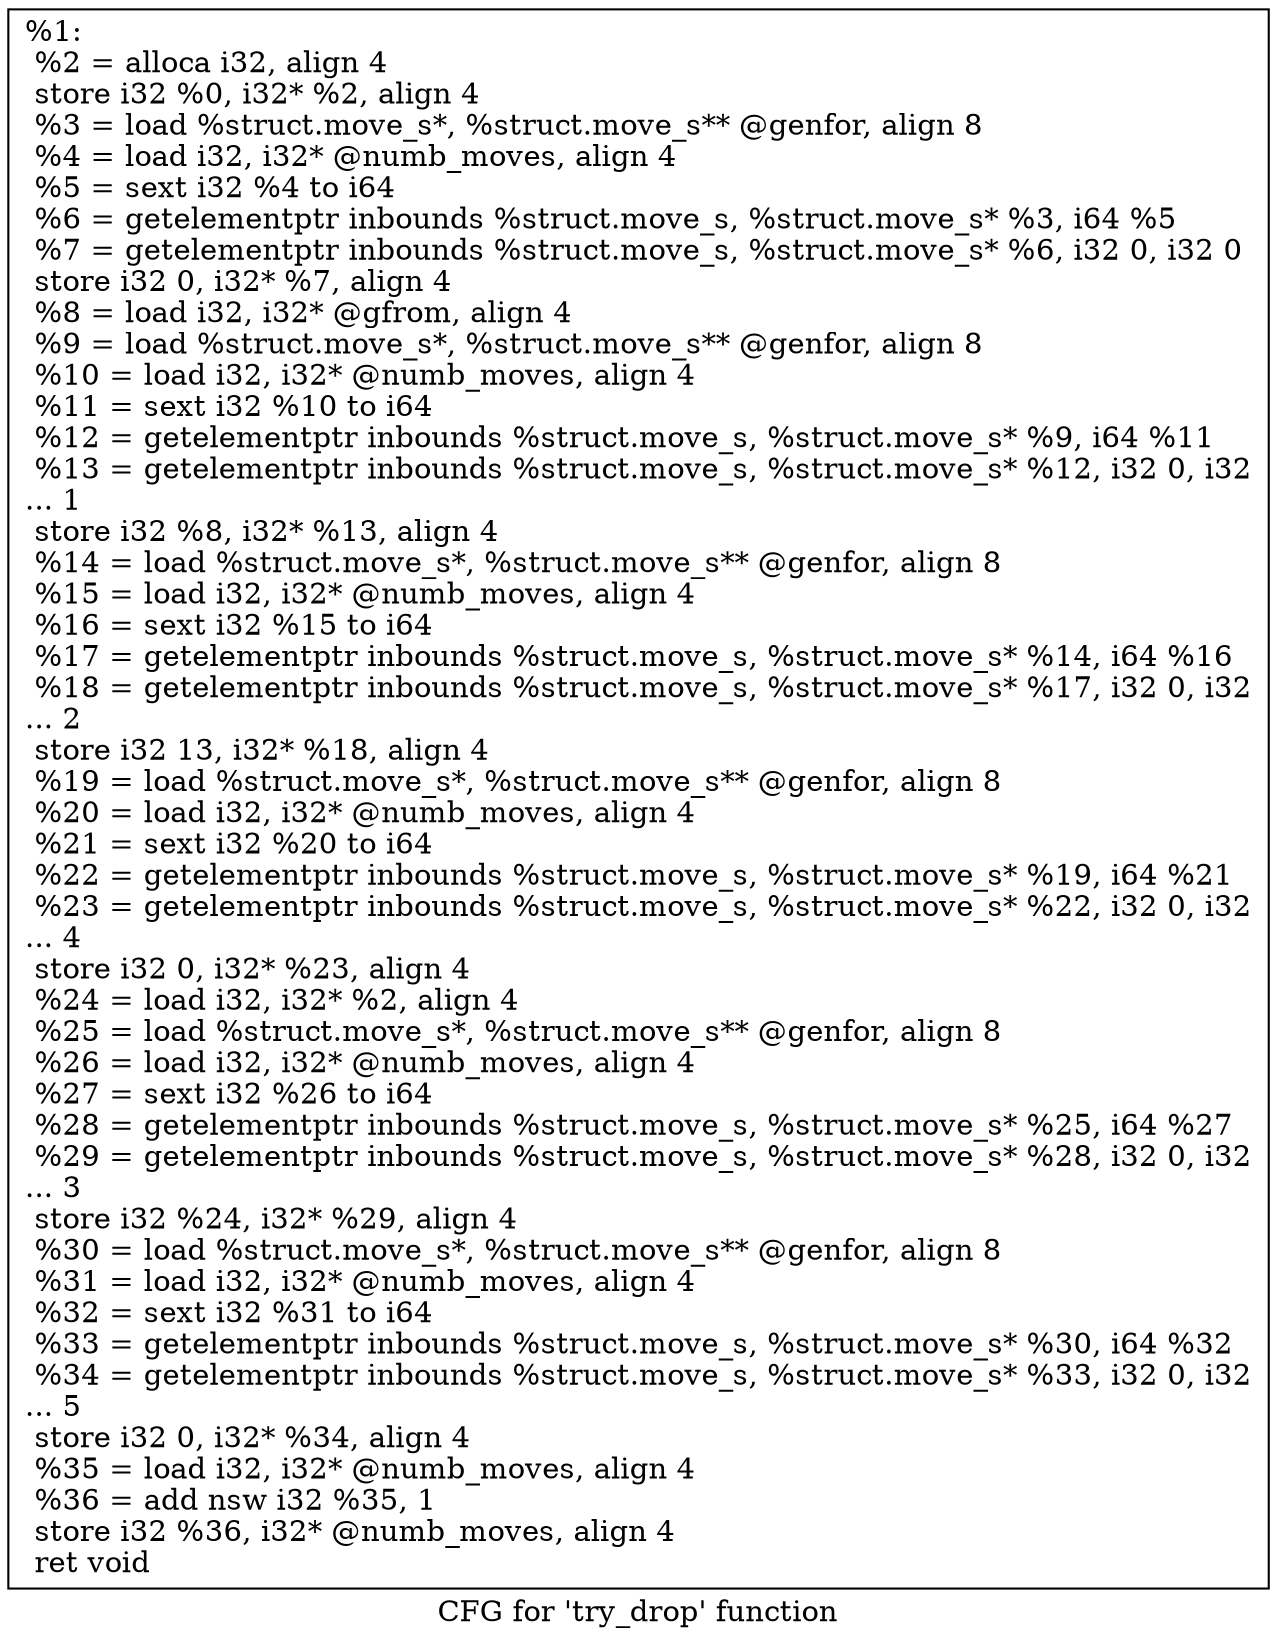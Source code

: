 digraph "CFG for 'try_drop' function" {
	label="CFG for 'try_drop' function";

	Node0x248bff0 [shape=record,label="{%1:\l  %2 = alloca i32, align 4\l  store i32 %0, i32* %2, align 4\l  %3 = load %struct.move_s*, %struct.move_s** @genfor, align 8\l  %4 = load i32, i32* @numb_moves, align 4\l  %5 = sext i32 %4 to i64\l  %6 = getelementptr inbounds %struct.move_s, %struct.move_s* %3, i64 %5\l  %7 = getelementptr inbounds %struct.move_s, %struct.move_s* %6, i32 0, i32 0\l  store i32 0, i32* %7, align 4\l  %8 = load i32, i32* @gfrom, align 4\l  %9 = load %struct.move_s*, %struct.move_s** @genfor, align 8\l  %10 = load i32, i32* @numb_moves, align 4\l  %11 = sext i32 %10 to i64\l  %12 = getelementptr inbounds %struct.move_s, %struct.move_s* %9, i64 %11\l  %13 = getelementptr inbounds %struct.move_s, %struct.move_s* %12, i32 0, i32\l... 1\l  store i32 %8, i32* %13, align 4\l  %14 = load %struct.move_s*, %struct.move_s** @genfor, align 8\l  %15 = load i32, i32* @numb_moves, align 4\l  %16 = sext i32 %15 to i64\l  %17 = getelementptr inbounds %struct.move_s, %struct.move_s* %14, i64 %16\l  %18 = getelementptr inbounds %struct.move_s, %struct.move_s* %17, i32 0, i32\l... 2\l  store i32 13, i32* %18, align 4\l  %19 = load %struct.move_s*, %struct.move_s** @genfor, align 8\l  %20 = load i32, i32* @numb_moves, align 4\l  %21 = sext i32 %20 to i64\l  %22 = getelementptr inbounds %struct.move_s, %struct.move_s* %19, i64 %21\l  %23 = getelementptr inbounds %struct.move_s, %struct.move_s* %22, i32 0, i32\l... 4\l  store i32 0, i32* %23, align 4\l  %24 = load i32, i32* %2, align 4\l  %25 = load %struct.move_s*, %struct.move_s** @genfor, align 8\l  %26 = load i32, i32* @numb_moves, align 4\l  %27 = sext i32 %26 to i64\l  %28 = getelementptr inbounds %struct.move_s, %struct.move_s* %25, i64 %27\l  %29 = getelementptr inbounds %struct.move_s, %struct.move_s* %28, i32 0, i32\l... 3\l  store i32 %24, i32* %29, align 4\l  %30 = load %struct.move_s*, %struct.move_s** @genfor, align 8\l  %31 = load i32, i32* @numb_moves, align 4\l  %32 = sext i32 %31 to i64\l  %33 = getelementptr inbounds %struct.move_s, %struct.move_s* %30, i64 %32\l  %34 = getelementptr inbounds %struct.move_s, %struct.move_s* %33, i32 0, i32\l... 5\l  store i32 0, i32* %34, align 4\l  %35 = load i32, i32* @numb_moves, align 4\l  %36 = add nsw i32 %35, 1\l  store i32 %36, i32* @numb_moves, align 4\l  ret void\l}"];
}
